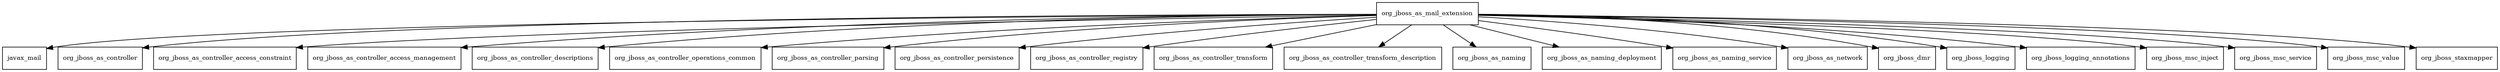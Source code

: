 digraph jboss_as_mail_7_4_0_Final_redhat_19_package_dependencies {
  node [shape = box, fontsize=10.0];
  org_jboss_as_mail_extension -> javax_mail;
  org_jboss_as_mail_extension -> org_jboss_as_controller;
  org_jboss_as_mail_extension -> org_jboss_as_controller_access_constraint;
  org_jboss_as_mail_extension -> org_jboss_as_controller_access_management;
  org_jboss_as_mail_extension -> org_jboss_as_controller_descriptions;
  org_jboss_as_mail_extension -> org_jboss_as_controller_operations_common;
  org_jboss_as_mail_extension -> org_jboss_as_controller_parsing;
  org_jboss_as_mail_extension -> org_jboss_as_controller_persistence;
  org_jboss_as_mail_extension -> org_jboss_as_controller_registry;
  org_jboss_as_mail_extension -> org_jboss_as_controller_transform;
  org_jboss_as_mail_extension -> org_jboss_as_controller_transform_description;
  org_jboss_as_mail_extension -> org_jboss_as_naming;
  org_jboss_as_mail_extension -> org_jboss_as_naming_deployment;
  org_jboss_as_mail_extension -> org_jboss_as_naming_service;
  org_jboss_as_mail_extension -> org_jboss_as_network;
  org_jboss_as_mail_extension -> org_jboss_dmr;
  org_jboss_as_mail_extension -> org_jboss_logging;
  org_jboss_as_mail_extension -> org_jboss_logging_annotations;
  org_jboss_as_mail_extension -> org_jboss_msc_inject;
  org_jboss_as_mail_extension -> org_jboss_msc_service;
  org_jboss_as_mail_extension -> org_jboss_msc_value;
  org_jboss_as_mail_extension -> org_jboss_staxmapper;
}

